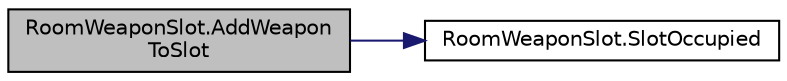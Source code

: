 digraph "RoomWeaponSlot.AddWeaponToSlot"
{
 // LATEX_PDF_SIZE
  edge [fontname="Helvetica",fontsize="10",labelfontname="Helvetica",labelfontsize="10"];
  node [fontname="Helvetica",fontsize="10",shape=record];
  rankdir="LR";
  Node1 [label="RoomWeaponSlot.AddWeapon\lToSlot",height=0.2,width=0.4,color="black", fillcolor="grey75", style="filled", fontcolor="black",tooltip=" "];
  Node1 -> Node2 [color="midnightblue",fontsize="10",style="solid"];
  Node2 [label="RoomWeaponSlot.SlotOccupied",height=0.2,width=0.4,color="black", fillcolor="white", style="filled",URL="$class_room_weapon_slot.html#a9aa6b21ab7fc6b27172e71637d52011f",tooltip=" "];
}

